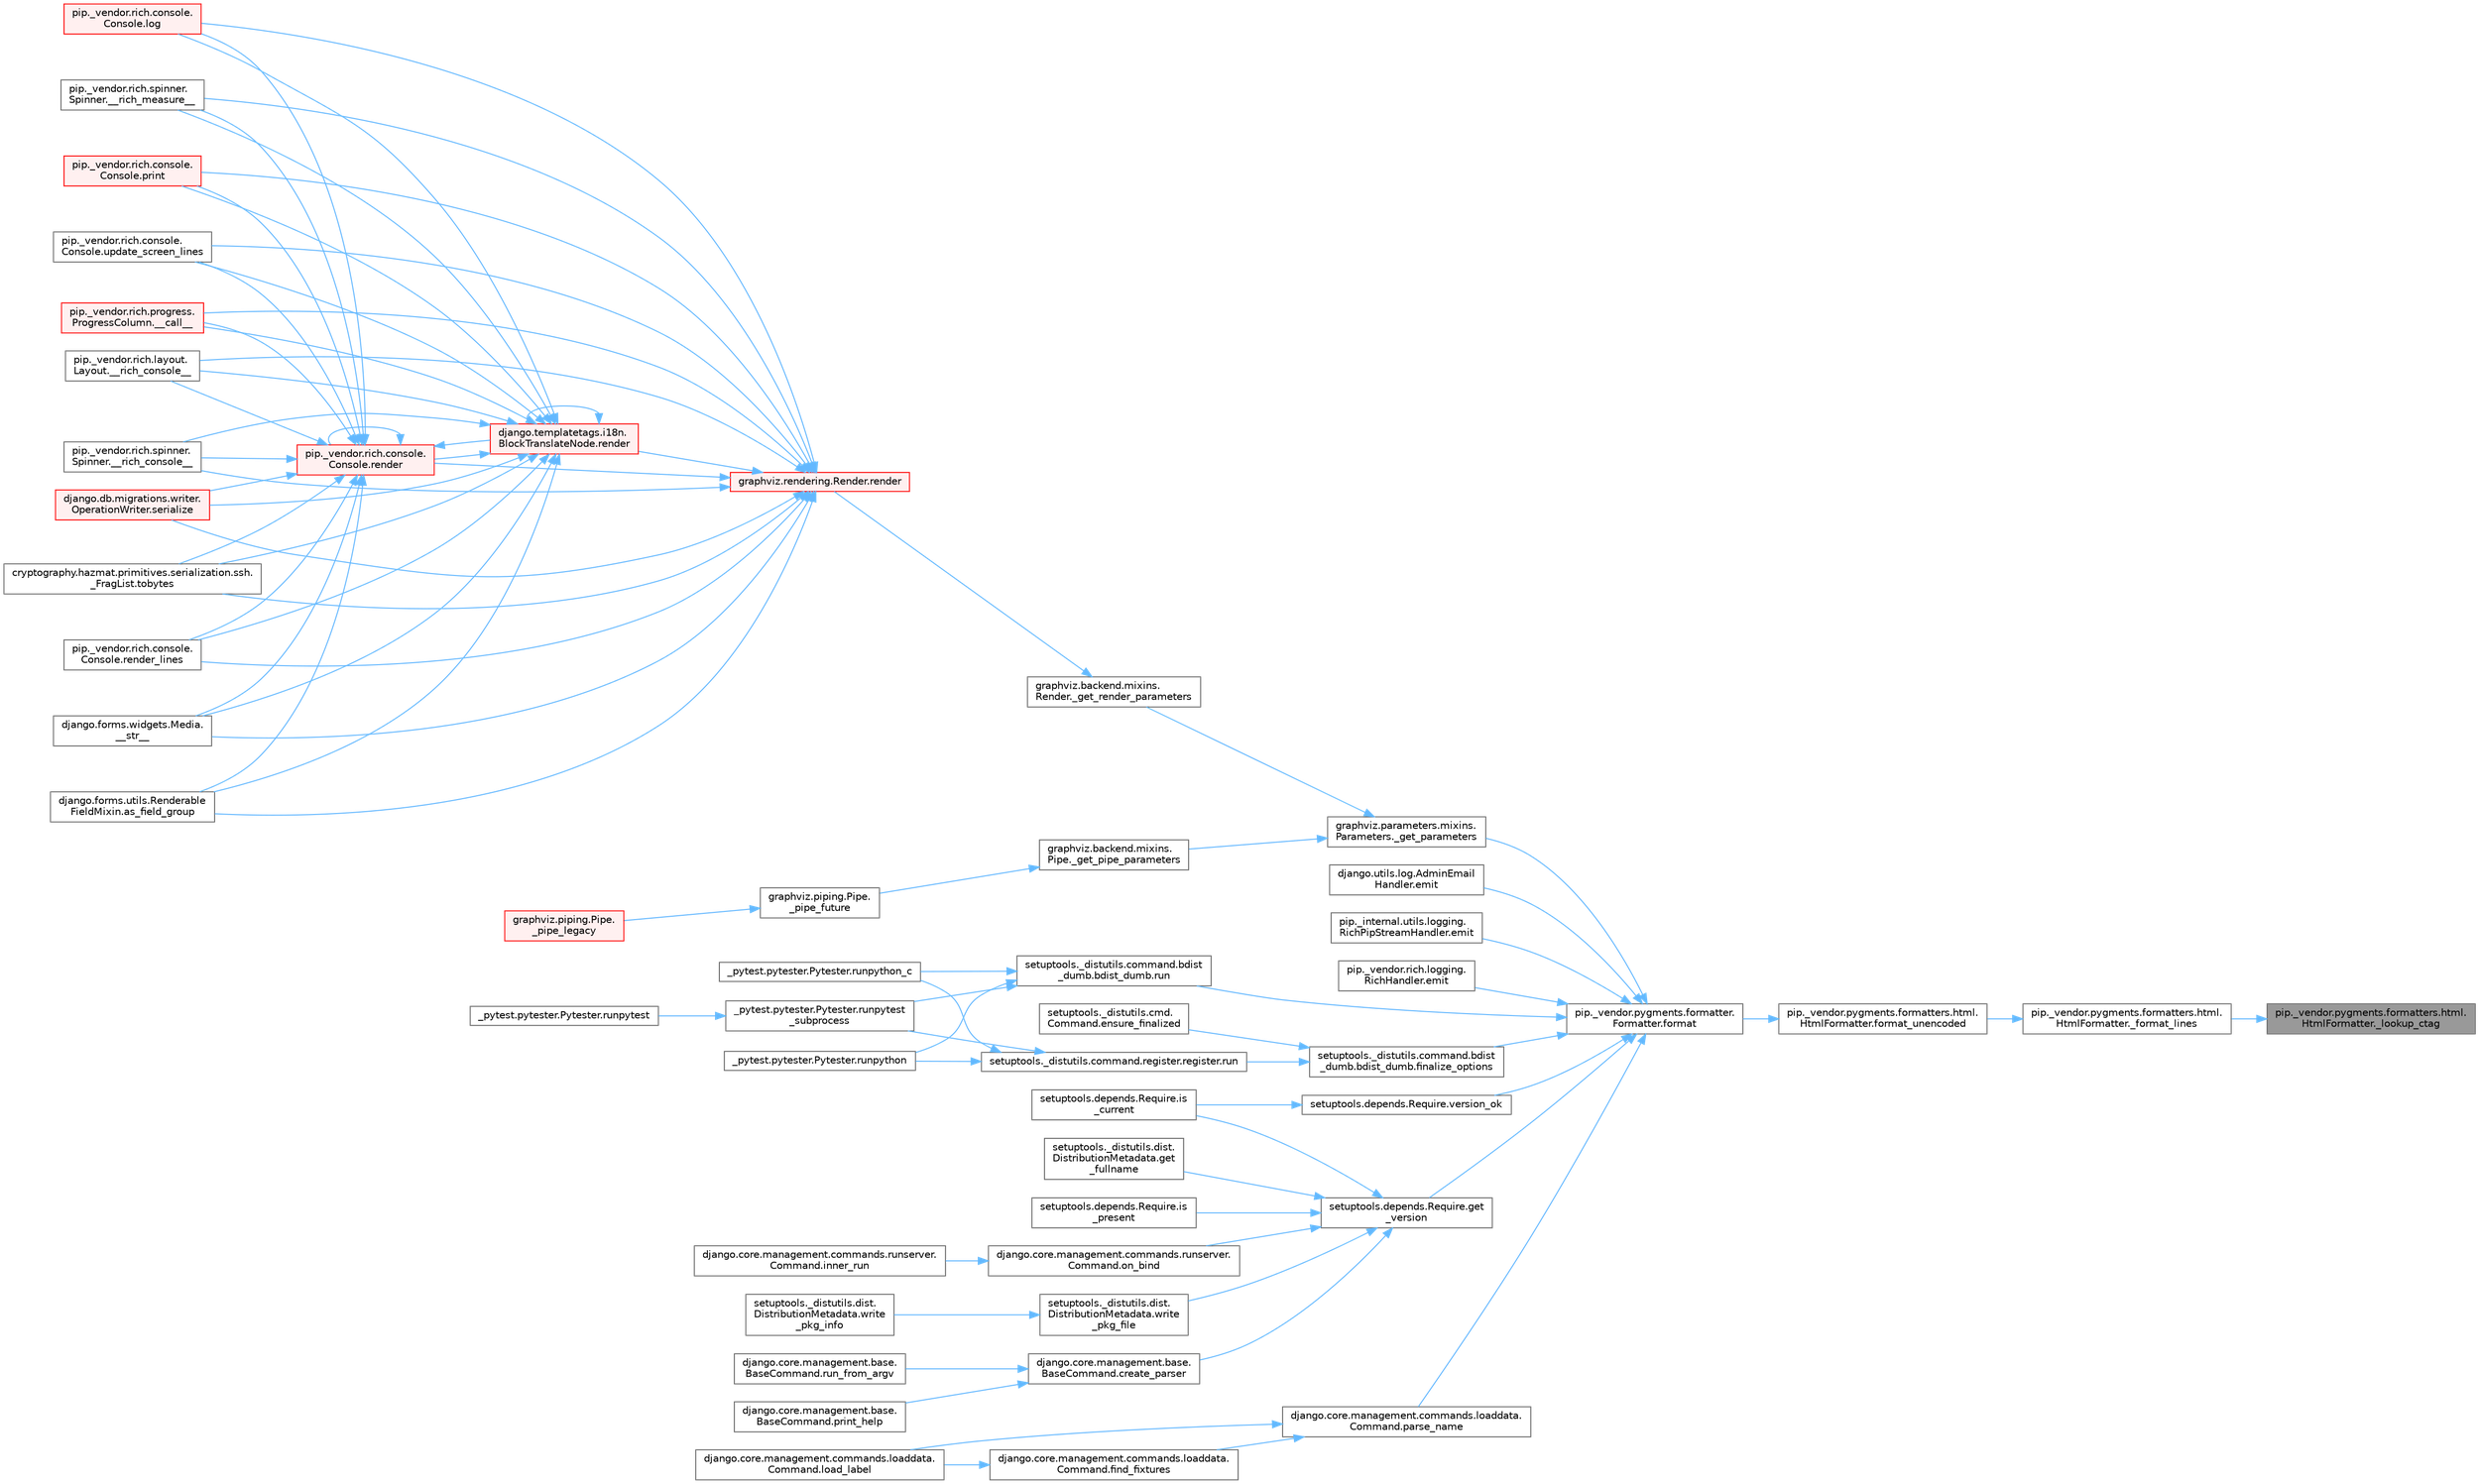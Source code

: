 digraph "pip._vendor.pygments.formatters.html.HtmlFormatter._lookup_ctag"
{
 // LATEX_PDF_SIZE
  bgcolor="transparent";
  edge [fontname=Helvetica,fontsize=10,labelfontname=Helvetica,labelfontsize=10];
  node [fontname=Helvetica,fontsize=10,shape=box,height=0.2,width=0.4];
  rankdir="RL";
  Node1 [id="Node000001",label="pip._vendor.pygments.formatters.html.\lHtmlFormatter._lookup_ctag",height=0.2,width=0.4,color="gray40", fillcolor="grey60", style="filled", fontcolor="black",tooltip=" "];
  Node1 -> Node2 [id="edge1_Node000001_Node000002",dir="back",color="steelblue1",style="solid",tooltip=" "];
  Node2 [id="Node000002",label="pip._vendor.pygments.formatters.html.\lHtmlFormatter._format_lines",height=0.2,width=0.4,color="grey40", fillcolor="white", style="filled",URL="$classpip_1_1__vendor_1_1pygments_1_1formatters_1_1html_1_1_html_formatter.html#a61fb8d7721f3c800343feb830db36829",tooltip=" "];
  Node2 -> Node3 [id="edge2_Node000002_Node000003",dir="back",color="steelblue1",style="solid",tooltip=" "];
  Node3 [id="Node000003",label="pip._vendor.pygments.formatters.html.\lHtmlFormatter.format_unencoded",height=0.2,width=0.4,color="grey40", fillcolor="white", style="filled",URL="$classpip_1_1__vendor_1_1pygments_1_1formatters_1_1html_1_1_html_formatter.html#a296a51115f9ec5f6663333a86e0df5b0",tooltip=" "];
  Node3 -> Node4 [id="edge3_Node000003_Node000004",dir="back",color="steelblue1",style="solid",tooltip=" "];
  Node4 [id="Node000004",label="pip._vendor.pygments.formatter.\lFormatter.format",height=0.2,width=0.4,color="grey40", fillcolor="white", style="filled",URL="$classpip_1_1__vendor_1_1pygments_1_1formatter_1_1_formatter.html#a11054ddaa650b704c79f1ea0500b1e1e",tooltip=" "];
  Node4 -> Node5 [id="edge4_Node000004_Node000005",dir="back",color="steelblue1",style="solid",tooltip=" "];
  Node5 [id="Node000005",label="graphviz.parameters.mixins.\lParameters._get_parameters",height=0.2,width=0.4,color="grey40", fillcolor="white", style="filled",URL="$classgraphviz_1_1parameters_1_1mixins_1_1_parameters.html#afbdb3248258e4e956d5a7a5f70e60b27",tooltip=" "];
  Node5 -> Node6 [id="edge5_Node000005_Node000006",dir="back",color="steelblue1",style="solid",tooltip=" "];
  Node6 [id="Node000006",label="graphviz.backend.mixins.\lPipe._get_pipe_parameters",height=0.2,width=0.4,color="grey40", fillcolor="white", style="filled",URL="$classgraphviz_1_1backend_1_1mixins_1_1_pipe.html#a71c9b0c3410eae1975141f6c7774a1a0",tooltip=" "];
  Node6 -> Node7 [id="edge6_Node000006_Node000007",dir="back",color="steelblue1",style="solid",tooltip=" "];
  Node7 [id="Node000007",label="graphviz.piping.Pipe.\l_pipe_future",height=0.2,width=0.4,color="grey40", fillcolor="white", style="filled",URL="$classgraphviz_1_1piping_1_1_pipe.html#af8e945601764f6c1340dc13ff7606aab",tooltip=" "];
  Node7 -> Node8 [id="edge7_Node000007_Node000008",dir="back",color="steelblue1",style="solid",tooltip=" "];
  Node8 [id="Node000008",label="graphviz.piping.Pipe.\l_pipe_legacy",height=0.2,width=0.4,color="red", fillcolor="#FFF0F0", style="filled",URL="$classgraphviz_1_1piping_1_1_pipe.html#a6632f0bdcb84b91daead31b26b79b528",tooltip=" "];
  Node5 -> Node13 [id="edge8_Node000005_Node000013",dir="back",color="steelblue1",style="solid",tooltip=" "];
  Node13 [id="Node000013",label="graphviz.backend.mixins.\lRender._get_render_parameters",height=0.2,width=0.4,color="grey40", fillcolor="white", style="filled",URL="$classgraphviz_1_1backend_1_1mixins_1_1_render.html#aedbcb99d10d2133f71d5f6671cbe257b",tooltip=" "];
  Node13 -> Node14 [id="edge9_Node000013_Node000014",dir="back",color="steelblue1",style="solid",tooltip=" "];
  Node14 [id="Node000014",label="graphviz.rendering.Render.render",height=0.2,width=0.4,color="red", fillcolor="#FFF0F0", style="filled",URL="$classgraphviz_1_1rendering_1_1_render.html#a0249d6538d64a6b59b1bed64d4636456",tooltip=" "];
  Node14 -> Node15 [id="edge10_Node000014_Node000015",dir="back",color="steelblue1",style="solid",tooltip=" "];
  Node15 [id="Node000015",label="pip._vendor.rich.progress.\lProgressColumn.__call__",height=0.2,width=0.4,color="red", fillcolor="#FFF0F0", style="filled",URL="$classpip_1_1__vendor_1_1rich_1_1progress_1_1_progress_column.html#ae0c399be74222f949edb0fa5324cf6ea",tooltip=" "];
  Node14 -> Node18 [id="edge11_Node000014_Node000018",dir="back",color="steelblue1",style="solid",tooltip=" "];
  Node18 [id="Node000018",label="pip._vendor.rich.layout.\lLayout.__rich_console__",height=0.2,width=0.4,color="grey40", fillcolor="white", style="filled",URL="$classpip_1_1__vendor_1_1rich_1_1layout_1_1_layout.html#ac39cb3d17d2b0324ee1b0dada41a3ebd",tooltip=" "];
  Node14 -> Node19 [id="edge12_Node000014_Node000019",dir="back",color="steelblue1",style="solid",tooltip=" "];
  Node19 [id="Node000019",label="pip._vendor.rich.spinner.\lSpinner.__rich_console__",height=0.2,width=0.4,color="grey40", fillcolor="white", style="filled",URL="$classpip_1_1__vendor_1_1rich_1_1spinner_1_1_spinner.html#a6883d8dced19ac48d4dfc74f776357fd",tooltip=" "];
  Node14 -> Node20 [id="edge13_Node000014_Node000020",dir="back",color="steelblue1",style="solid",tooltip=" "];
  Node20 [id="Node000020",label="pip._vendor.rich.spinner.\lSpinner.__rich_measure__",height=0.2,width=0.4,color="grey40", fillcolor="white", style="filled",URL="$classpip_1_1__vendor_1_1rich_1_1spinner_1_1_spinner.html#a89745682c823c44a31bae8e8d07869f5",tooltip=" "];
  Node14 -> Node21 [id="edge14_Node000014_Node000021",dir="back",color="steelblue1",style="solid",tooltip=" "];
  Node21 [id="Node000021",label="django.forms.widgets.Media.\l__str__",height=0.2,width=0.4,color="grey40", fillcolor="white", style="filled",URL="$classdjango_1_1forms_1_1widgets_1_1_media.html#ae1651710548a7d9f14f036d035012d21",tooltip=" "];
  Node14 -> Node22 [id="edge15_Node000014_Node000022",dir="back",color="steelblue1",style="solid",tooltip=" "];
  Node22 [id="Node000022",label="django.forms.utils.Renderable\lFieldMixin.as_field_group",height=0.2,width=0.4,color="grey40", fillcolor="white", style="filled",URL="$classdjango_1_1forms_1_1utils_1_1_renderable_field_mixin.html#a1e9a1b4f790ea694431554267fd5d74c",tooltip=" "];
  Node14 -> Node23 [id="edge16_Node000014_Node000023",dir="back",color="steelblue1",style="solid",tooltip=" "];
  Node23 [id="Node000023",label="pip._vendor.rich.console.\lConsole.log",height=0.2,width=0.4,color="red", fillcolor="#FFF0F0", style="filled",URL="$classpip_1_1__vendor_1_1rich_1_1console_1_1_console.html#af9c77e39f9413fc2b134c60cfa23b0f1",tooltip=" "];
  Node14 -> Node444 [id="edge17_Node000014_Node000444",dir="back",color="steelblue1",style="solid",tooltip=" "];
  Node444 [id="Node000444",label="pip._vendor.rich.console.\lConsole.print",height=0.2,width=0.4,color="red", fillcolor="#FFF0F0", style="filled",URL="$classpip_1_1__vendor_1_1rich_1_1console_1_1_console.html#af954370cdbb49236b597f2c11064549d",tooltip=" "];
  Node14 -> Node893 [id="edge18_Node000014_Node000893",dir="back",color="steelblue1",style="solid",tooltip=" "];
  Node893 [id="Node000893",label="django.templatetags.i18n.\lBlockTranslateNode.render",height=0.2,width=0.4,color="red", fillcolor="#FFF0F0", style="filled",URL="$classdjango_1_1templatetags_1_1i18n_1_1_block_translate_node.html#aaf05bebfd02c1c4b676387ada0357832",tooltip=" "];
  Node893 -> Node15 [id="edge19_Node000893_Node000015",dir="back",color="steelblue1",style="solid",tooltip=" "];
  Node893 -> Node18 [id="edge20_Node000893_Node000018",dir="back",color="steelblue1",style="solid",tooltip=" "];
  Node893 -> Node19 [id="edge21_Node000893_Node000019",dir="back",color="steelblue1",style="solid",tooltip=" "];
  Node893 -> Node20 [id="edge22_Node000893_Node000020",dir="back",color="steelblue1",style="solid",tooltip=" "];
  Node893 -> Node21 [id="edge23_Node000893_Node000021",dir="back",color="steelblue1",style="solid",tooltip=" "];
  Node893 -> Node22 [id="edge24_Node000893_Node000022",dir="back",color="steelblue1",style="solid",tooltip=" "];
  Node893 -> Node23 [id="edge25_Node000893_Node000023",dir="back",color="steelblue1",style="solid",tooltip=" "];
  Node893 -> Node444 [id="edge26_Node000893_Node000444",dir="back",color="steelblue1",style="solid",tooltip=" "];
  Node893 -> Node893 [id="edge27_Node000893_Node000893",dir="back",color="steelblue1",style="solid",tooltip=" "];
  Node893 -> Node894 [id="edge28_Node000893_Node000894",dir="back",color="steelblue1",style="solid",tooltip=" "];
  Node894 [id="Node000894",label="pip._vendor.rich.console.\lConsole.render",height=0.2,width=0.4,color="red", fillcolor="#FFF0F0", style="filled",URL="$classpip_1_1__vendor_1_1rich_1_1console_1_1_console.html#a9551b8254c573105adde80622393a938",tooltip=" "];
  Node894 -> Node15 [id="edge29_Node000894_Node000015",dir="back",color="steelblue1",style="solid",tooltip=" "];
  Node894 -> Node18 [id="edge30_Node000894_Node000018",dir="back",color="steelblue1",style="solid",tooltip=" "];
  Node894 -> Node19 [id="edge31_Node000894_Node000019",dir="back",color="steelblue1",style="solid",tooltip=" "];
  Node894 -> Node20 [id="edge32_Node000894_Node000020",dir="back",color="steelblue1",style="solid",tooltip=" "];
  Node894 -> Node21 [id="edge33_Node000894_Node000021",dir="back",color="steelblue1",style="solid",tooltip=" "];
  Node894 -> Node22 [id="edge34_Node000894_Node000022",dir="back",color="steelblue1",style="solid",tooltip=" "];
  Node894 -> Node23 [id="edge35_Node000894_Node000023",dir="back",color="steelblue1",style="solid",tooltip=" "];
  Node894 -> Node444 [id="edge36_Node000894_Node000444",dir="back",color="steelblue1",style="solid",tooltip=" "];
  Node894 -> Node893 [id="edge37_Node000894_Node000893",dir="back",color="steelblue1",style="solid",tooltip=" "];
  Node894 -> Node894 [id="edge38_Node000894_Node000894",dir="back",color="steelblue1",style="solid",tooltip=" "];
  Node894 -> Node895 [id="edge39_Node000894_Node000895",dir="back",color="steelblue1",style="solid",tooltip=" "];
  Node895 [id="Node000895",label="pip._vendor.rich.console.\lConsole.render_lines",height=0.2,width=0.4,color="grey40", fillcolor="white", style="filled",URL="$classpip_1_1__vendor_1_1rich_1_1console_1_1_console.html#a5818808a49db20c5bee6986425f96f14",tooltip=" "];
  Node894 -> Node896 [id="edge40_Node000894_Node000896",dir="back",color="steelblue1",style="solid",tooltip=" "];
  Node896 [id="Node000896",label="django.db.migrations.writer.\lOperationWriter.serialize",height=0.2,width=0.4,color="red", fillcolor="#FFF0F0", style="filled",URL="$classdjango_1_1db_1_1migrations_1_1writer_1_1_operation_writer.html#a866e8d13e1c54a35d74e9a6b0383b2f8",tooltip=" "];
  Node894 -> Node1255 [id="edge41_Node000894_Node001255",dir="back",color="steelblue1",style="solid",tooltip=" "];
  Node1255 [id="Node001255",label="cryptography.hazmat.primitives.serialization.ssh.\l_FragList.tobytes",height=0.2,width=0.4,color="grey40", fillcolor="white", style="filled",URL="$classcryptography_1_1hazmat_1_1primitives_1_1serialization_1_1ssh_1_1___frag_list.html#a195dd4e7c741624829a13af53fa3de38",tooltip=" "];
  Node894 -> Node1256 [id="edge42_Node000894_Node001256",dir="back",color="steelblue1",style="solid",tooltip=" "];
  Node1256 [id="Node001256",label="pip._vendor.rich.console.\lConsole.update_screen_lines",height=0.2,width=0.4,color="grey40", fillcolor="white", style="filled",URL="$classpip_1_1__vendor_1_1rich_1_1console_1_1_console.html#a21cfe5af86ec7533f23d45fe2969817e",tooltip=" "];
  Node893 -> Node895 [id="edge43_Node000893_Node000895",dir="back",color="steelblue1",style="solid",tooltip=" "];
  Node893 -> Node896 [id="edge44_Node000893_Node000896",dir="back",color="steelblue1",style="solid",tooltip=" "];
  Node893 -> Node1255 [id="edge45_Node000893_Node001255",dir="back",color="steelblue1",style="solid",tooltip=" "];
  Node893 -> Node1256 [id="edge46_Node000893_Node001256",dir="back",color="steelblue1",style="solid",tooltip=" "];
  Node14 -> Node894 [id="edge47_Node000014_Node000894",dir="back",color="steelblue1",style="solid",tooltip=" "];
  Node14 -> Node895 [id="edge48_Node000014_Node000895",dir="back",color="steelblue1",style="solid",tooltip=" "];
  Node14 -> Node896 [id="edge49_Node000014_Node000896",dir="back",color="steelblue1",style="solid",tooltip=" "];
  Node14 -> Node1255 [id="edge50_Node000014_Node001255",dir="back",color="steelblue1",style="solid",tooltip=" "];
  Node14 -> Node1256 [id="edge51_Node000014_Node001256",dir="back",color="steelblue1",style="solid",tooltip=" "];
  Node4 -> Node939 [id="edge52_Node000004_Node000939",dir="back",color="steelblue1",style="solid",tooltip=" "];
  Node939 [id="Node000939",label="django.utils.log.AdminEmail\lHandler.emit",height=0.2,width=0.4,color="grey40", fillcolor="white", style="filled",URL="$classdjango_1_1utils_1_1log_1_1_admin_email_handler.html#a11349fead71eaec84d4aff34a8deb666",tooltip=" "];
  Node4 -> Node940 [id="edge53_Node000004_Node000940",dir="back",color="steelblue1",style="solid",tooltip=" "];
  Node940 [id="Node000940",label="pip._internal.utils.logging.\lRichPipStreamHandler.emit",height=0.2,width=0.4,color="grey40", fillcolor="white", style="filled",URL="$classpip_1_1__internal_1_1utils_1_1logging_1_1_rich_pip_stream_handler.html#ad9f05ef5ca9f8e35a17f0786341ede5e",tooltip=" "];
  Node4 -> Node941 [id="edge54_Node000004_Node000941",dir="back",color="steelblue1",style="solid",tooltip=" "];
  Node941 [id="Node000941",label="pip._vendor.rich.logging.\lRichHandler.emit",height=0.2,width=0.4,color="grey40", fillcolor="white", style="filled",URL="$classpip_1_1__vendor_1_1rich_1_1logging_1_1_rich_handler.html#ab4cb212e118c85f22366e22bc4a7d0fc",tooltip=" "];
  Node4 -> Node942 [id="edge55_Node000004_Node000942",dir="back",color="steelblue1",style="solid",tooltip=" "];
  Node942 [id="Node000942",label="setuptools._distutils.command.bdist\l_dumb.bdist_dumb.finalize_options",height=0.2,width=0.4,color="grey40", fillcolor="white", style="filled",URL="$classsetuptools_1_1__distutils_1_1command_1_1bdist__dumb_1_1bdist__dumb.html#a5c59784dbb6b042d048b222bf21b617b",tooltip=" "];
  Node942 -> Node115 [id="edge56_Node000942_Node000115",dir="back",color="steelblue1",style="solid",tooltip=" "];
  Node115 [id="Node000115",label="setuptools._distutils.cmd.\lCommand.ensure_finalized",height=0.2,width=0.4,color="grey40", fillcolor="white", style="filled",URL="$classsetuptools_1_1__distutils_1_1cmd_1_1_command.html#a3d586ca13afbfed87a11872fd15515ab",tooltip=" "];
  Node942 -> Node116 [id="edge57_Node000942_Node000116",dir="back",color="steelblue1",style="solid",tooltip=" "];
  Node116 [id="Node000116",label="setuptools._distutils.command.register.register.run",height=0.2,width=0.4,color="grey40", fillcolor="white", style="filled",URL="$classsetuptools_1_1__distutils_1_1command_1_1register_1_1register.html#a2c04b126757f477c907033d7f3d0e169",tooltip=" "];
  Node116 -> Node117 [id="edge58_Node000116_Node000117",dir="back",color="steelblue1",style="solid",tooltip=" "];
  Node117 [id="Node000117",label="_pytest.pytester.Pytester.runpytest\l_subprocess",height=0.2,width=0.4,color="grey40", fillcolor="white", style="filled",URL="$class__pytest_1_1pytester_1_1_pytester.html#a59323c6d6a1469a1206f1c0b8fce99c9",tooltip=" "];
  Node117 -> Node118 [id="edge59_Node000117_Node000118",dir="back",color="steelblue1",style="solid",tooltip=" "];
  Node118 [id="Node000118",label="_pytest.pytester.Pytester.runpytest",height=0.2,width=0.4,color="grey40", fillcolor="white", style="filled",URL="$class__pytest_1_1pytester_1_1_pytester.html#a2765db48ffe1b8853581d711ff43a87b",tooltip=" "];
  Node116 -> Node119 [id="edge60_Node000116_Node000119",dir="back",color="steelblue1",style="solid",tooltip=" "];
  Node119 [id="Node000119",label="_pytest.pytester.Pytester.runpython",height=0.2,width=0.4,color="grey40", fillcolor="white", style="filled",URL="$class__pytest_1_1pytester_1_1_pytester.html#a4e0c539507f15fd333cf618faf9687ef",tooltip=" "];
  Node116 -> Node120 [id="edge61_Node000116_Node000120",dir="back",color="steelblue1",style="solid",tooltip=" "];
  Node120 [id="Node000120",label="_pytest.pytester.Pytester.runpython_c",height=0.2,width=0.4,color="grey40", fillcolor="white", style="filled",URL="$class__pytest_1_1pytester_1_1_pytester.html#aea789acfe206d9c40d9a6bf54a337f2a",tooltip=" "];
  Node4 -> Node943 [id="edge62_Node000004_Node000943",dir="back",color="steelblue1",style="solid",tooltip=" "];
  Node943 [id="Node000943",label="setuptools.depends.Require.get\l_version",height=0.2,width=0.4,color="grey40", fillcolor="white", style="filled",URL="$classsetuptools_1_1depends_1_1_require.html#a4046ad4155f80d85057e4ccd6a41dc00",tooltip=" "];
  Node943 -> Node944 [id="edge63_Node000943_Node000944",dir="back",color="steelblue1",style="solid",tooltip=" "];
  Node944 [id="Node000944",label="django.core.management.base.\lBaseCommand.create_parser",height=0.2,width=0.4,color="grey40", fillcolor="white", style="filled",URL="$classdjango_1_1core_1_1management_1_1base_1_1_base_command.html#ae878e488f18d67acf1037a7e2db5b478",tooltip=" "];
  Node944 -> Node945 [id="edge64_Node000944_Node000945",dir="back",color="steelblue1",style="solid",tooltip=" "];
  Node945 [id="Node000945",label="django.core.management.base.\lBaseCommand.print_help",height=0.2,width=0.4,color="grey40", fillcolor="white", style="filled",URL="$classdjango_1_1core_1_1management_1_1base_1_1_base_command.html#a9f81b6c52db3a2b0a123ca7bdd0ee819",tooltip=" "];
  Node944 -> Node349 [id="edge65_Node000944_Node000349",dir="back",color="steelblue1",style="solid",tooltip=" "];
  Node349 [id="Node000349",label="django.core.management.base.\lBaseCommand.run_from_argv",height=0.2,width=0.4,color="grey40", fillcolor="white", style="filled",URL="$classdjango_1_1core_1_1management_1_1base_1_1_base_command.html#a6c1cc5fc9ec35d268e45ebaadd2ac4a7",tooltip=" "];
  Node943 -> Node946 [id="edge66_Node000943_Node000946",dir="back",color="steelblue1",style="solid",tooltip=" "];
  Node946 [id="Node000946",label="setuptools._distutils.dist.\lDistributionMetadata.get\l_fullname",height=0.2,width=0.4,color="grey40", fillcolor="white", style="filled",URL="$classsetuptools_1_1__distutils_1_1dist_1_1_distribution_metadata.html#ab7420b68c460cd9eb85694a8be6ee524",tooltip=" "];
  Node943 -> Node947 [id="edge67_Node000943_Node000947",dir="back",color="steelblue1",style="solid",tooltip=" "];
  Node947 [id="Node000947",label="setuptools.depends.Require.is\l_current",height=0.2,width=0.4,color="grey40", fillcolor="white", style="filled",URL="$classsetuptools_1_1depends_1_1_require.html#a81f55cdf6880a438b636542f06b9485a",tooltip=" "];
  Node943 -> Node948 [id="edge68_Node000943_Node000948",dir="back",color="steelblue1",style="solid",tooltip=" "];
  Node948 [id="Node000948",label="setuptools.depends.Require.is\l_present",height=0.2,width=0.4,color="grey40", fillcolor="white", style="filled",URL="$classsetuptools_1_1depends_1_1_require.html#a3ab4975a6b46661ed70950dae37ed79c",tooltip=" "];
  Node943 -> Node949 [id="edge69_Node000943_Node000949",dir="back",color="steelblue1",style="solid",tooltip=" "];
  Node949 [id="Node000949",label="django.core.management.commands.runserver.\lCommand.on_bind",height=0.2,width=0.4,color="grey40", fillcolor="white", style="filled",URL="$classdjango_1_1core_1_1management_1_1commands_1_1runserver_1_1_command.html#a9be890479e656b71da83b03cd9adc584",tooltip=" "];
  Node949 -> Node950 [id="edge70_Node000949_Node000950",dir="back",color="steelblue1",style="solid",tooltip=" "];
  Node950 [id="Node000950",label="django.core.management.commands.runserver.\lCommand.inner_run",height=0.2,width=0.4,color="grey40", fillcolor="white", style="filled",URL="$classdjango_1_1core_1_1management_1_1commands_1_1runserver_1_1_command.html#acfb4f8a23c7de4b2d14ba1acbe99e76c",tooltip=" "];
  Node943 -> Node643 [id="edge71_Node000943_Node000643",dir="back",color="steelblue1",style="solid",tooltip=" "];
  Node643 [id="Node000643",label="setuptools._distutils.dist.\lDistributionMetadata.write\l_pkg_file",height=0.2,width=0.4,color="grey40", fillcolor="white", style="filled",URL="$classsetuptools_1_1__distutils_1_1dist_1_1_distribution_metadata.html#a2a55009e9d487a82234459fb242f4be0",tooltip=" "];
  Node643 -> Node644 [id="edge72_Node000643_Node000644",dir="back",color="steelblue1",style="solid",tooltip=" "];
  Node644 [id="Node000644",label="setuptools._distutils.dist.\lDistributionMetadata.write\l_pkg_info",height=0.2,width=0.4,color="grey40", fillcolor="white", style="filled",URL="$classsetuptools_1_1__distutils_1_1dist_1_1_distribution_metadata.html#a0f62394989fd40fc4215cb7e4250fcfb",tooltip=" "];
  Node4 -> Node951 [id="edge73_Node000004_Node000951",dir="back",color="steelblue1",style="solid",tooltip=" "];
  Node951 [id="Node000951",label="django.core.management.commands.loaddata.\lCommand.parse_name",height=0.2,width=0.4,color="grey40", fillcolor="white", style="filled",URL="$classdjango_1_1core_1_1management_1_1commands_1_1loaddata_1_1_command.html#aac6fd16700a70d972d7cafd0bcf5d5aa",tooltip=" "];
  Node951 -> Node952 [id="edge74_Node000951_Node000952",dir="back",color="steelblue1",style="solid",tooltip=" "];
  Node952 [id="Node000952",label="django.core.management.commands.loaddata.\lCommand.find_fixtures",height=0.2,width=0.4,color="grey40", fillcolor="white", style="filled",URL="$classdjango_1_1core_1_1management_1_1commands_1_1loaddata_1_1_command.html#ae13127621bcc44cf1fdc0029ed204022",tooltip=" "];
  Node952 -> Node953 [id="edge75_Node000952_Node000953",dir="back",color="steelblue1",style="solid",tooltip=" "];
  Node953 [id="Node000953",label="django.core.management.commands.loaddata.\lCommand.load_label",height=0.2,width=0.4,color="grey40", fillcolor="white", style="filled",URL="$classdjango_1_1core_1_1management_1_1commands_1_1loaddata_1_1_command.html#a94197296f84aacd90df47924a21709f7",tooltip=" "];
  Node951 -> Node953 [id="edge76_Node000951_Node000953",dir="back",color="steelblue1",style="solid",tooltip=" "];
  Node4 -> Node954 [id="edge77_Node000004_Node000954",dir="back",color="steelblue1",style="solid",tooltip=" "];
  Node954 [id="Node000954",label="setuptools._distutils.command.bdist\l_dumb.bdist_dumb.run",height=0.2,width=0.4,color="grey40", fillcolor="white", style="filled",URL="$classsetuptools_1_1__distutils_1_1command_1_1bdist__dumb_1_1bdist__dumb.html#a1ddf2b2f2332fed447e1f22a0cf6e129",tooltip=" "];
  Node954 -> Node117 [id="edge78_Node000954_Node000117",dir="back",color="steelblue1",style="solid",tooltip=" "];
  Node954 -> Node119 [id="edge79_Node000954_Node000119",dir="back",color="steelblue1",style="solid",tooltip=" "];
  Node954 -> Node120 [id="edge80_Node000954_Node000120",dir="back",color="steelblue1",style="solid",tooltip=" "];
  Node4 -> Node955 [id="edge81_Node000004_Node000955",dir="back",color="steelblue1",style="solid",tooltip=" "];
  Node955 [id="Node000955",label="setuptools.depends.Require.version_ok",height=0.2,width=0.4,color="grey40", fillcolor="white", style="filled",URL="$classsetuptools_1_1depends_1_1_require.html#ac295f5deb6934eda74031b692cdd1678",tooltip=" "];
  Node955 -> Node947 [id="edge82_Node000955_Node000947",dir="back",color="steelblue1",style="solid",tooltip=" "];
}
